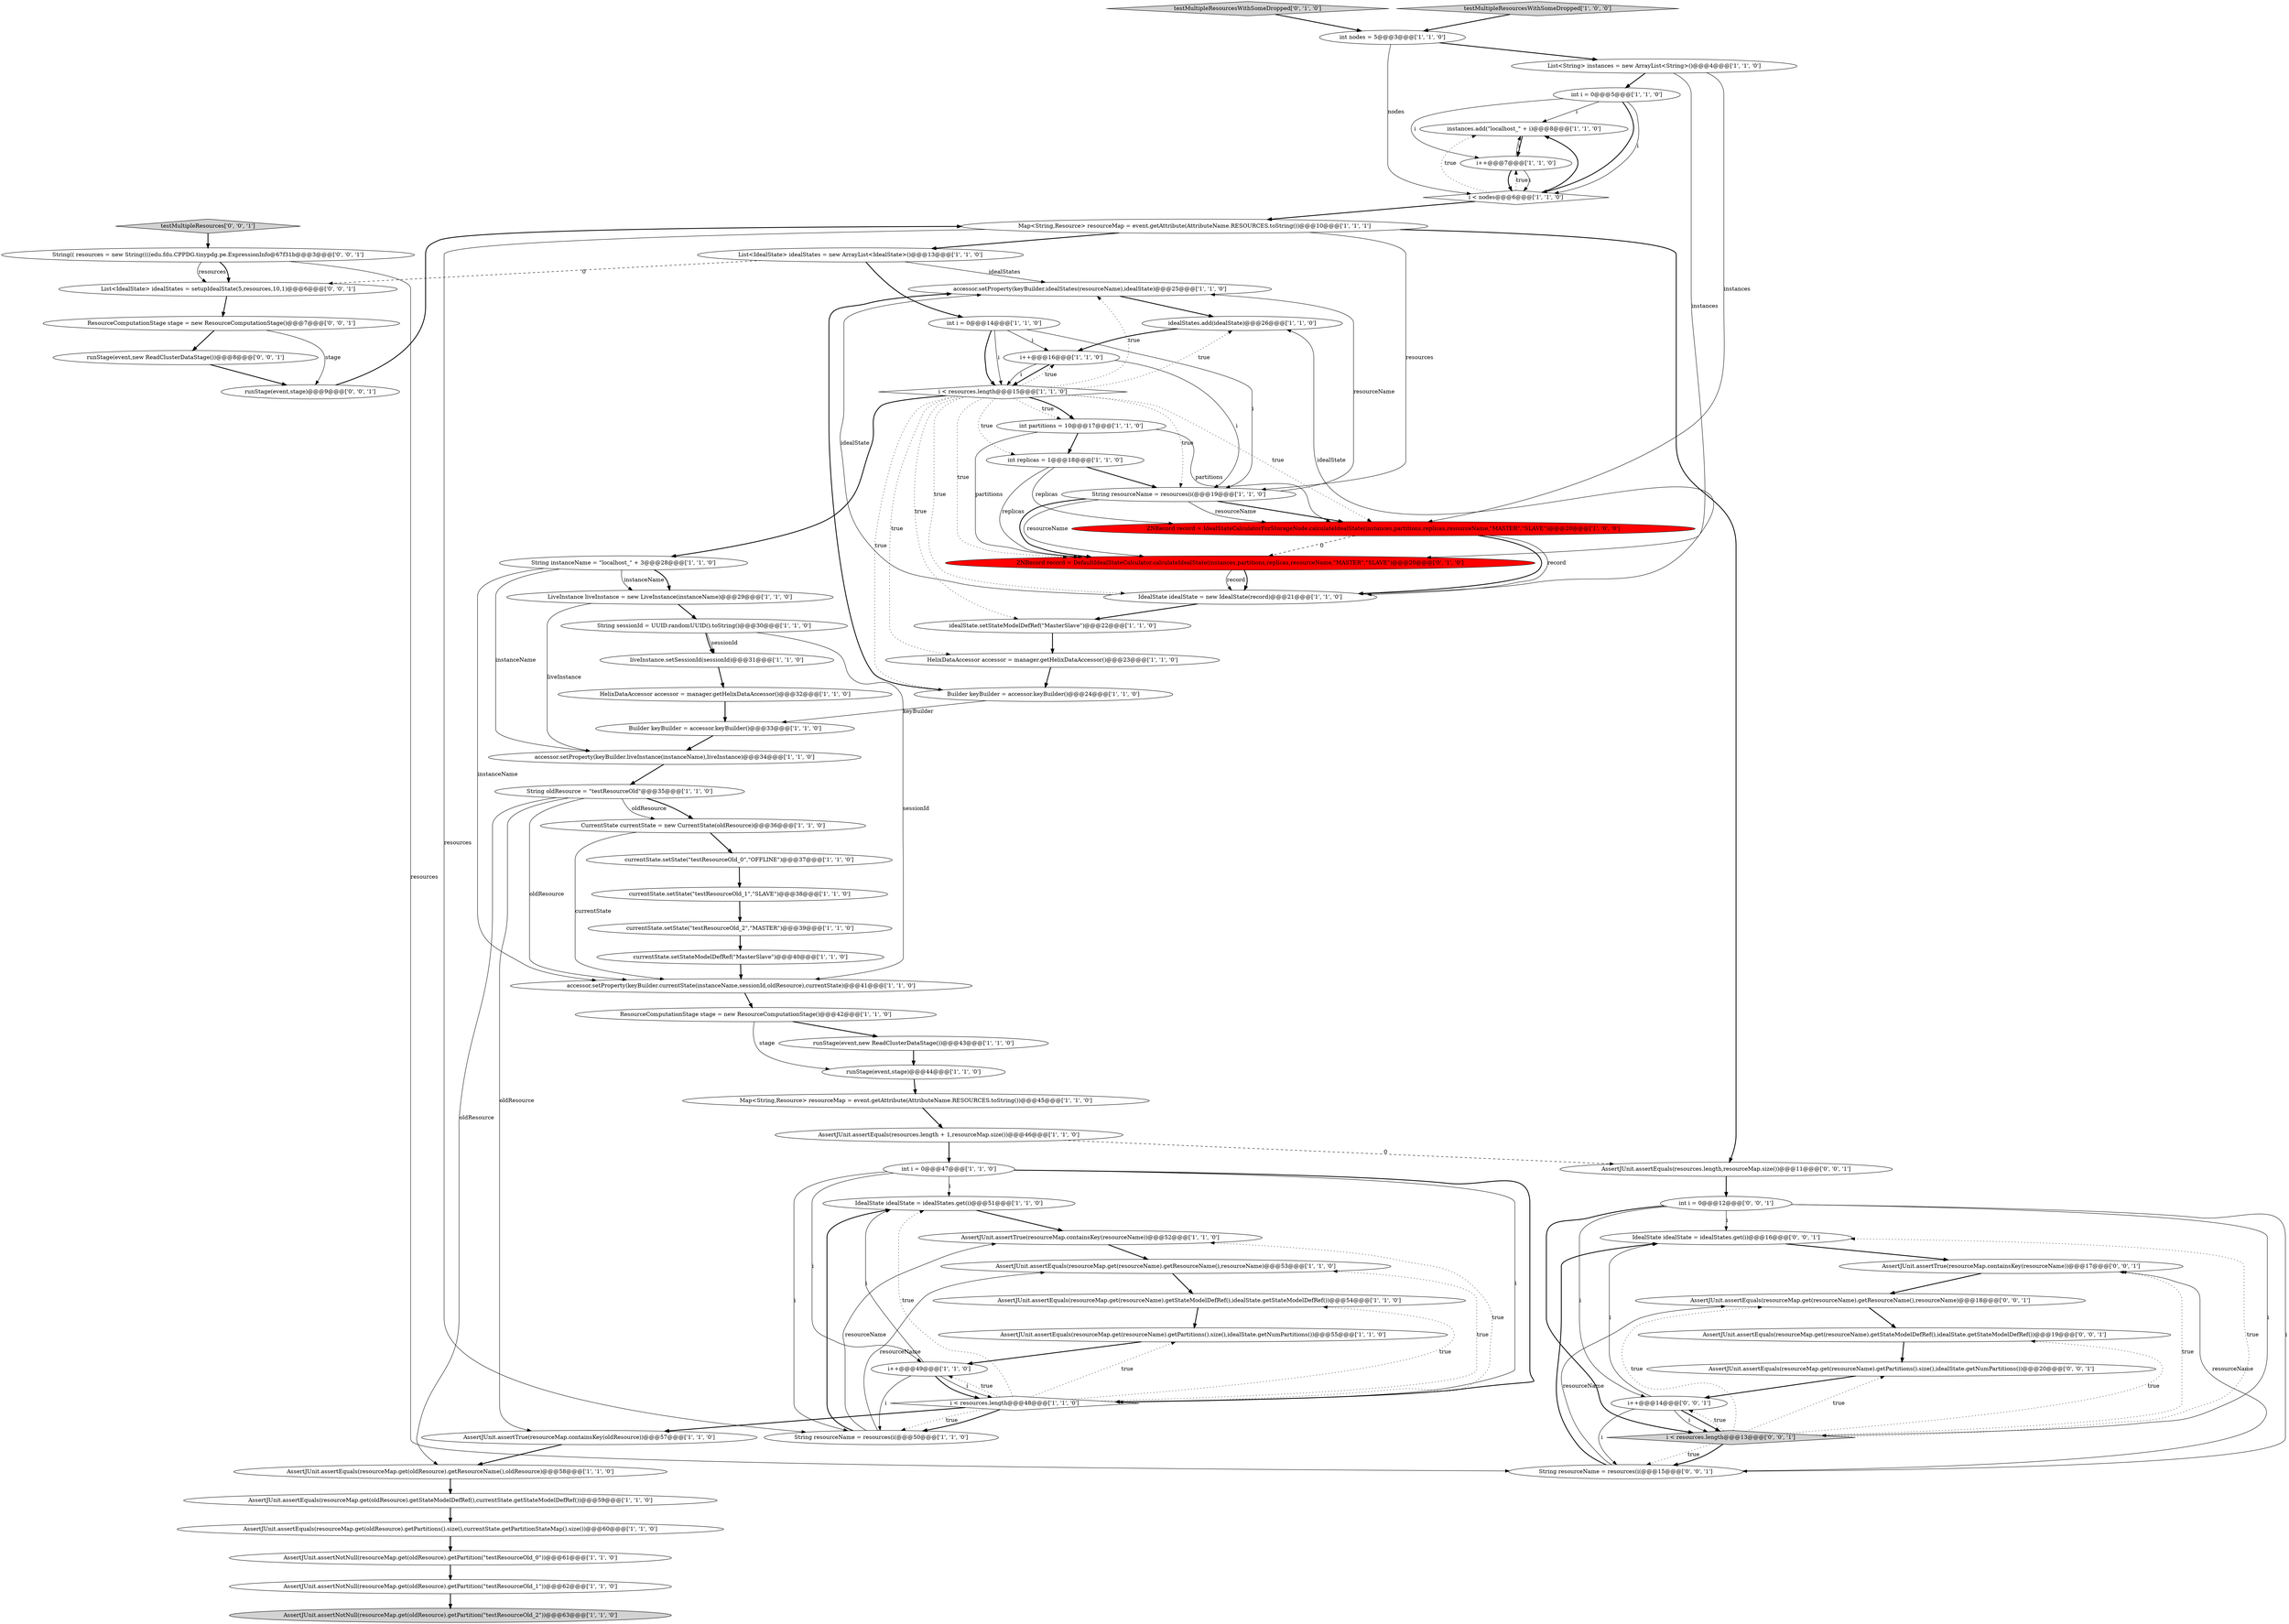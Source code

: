 digraph {
38 [style = filled, label = "int i = 0@@@47@@@['1', '1', '0']", fillcolor = white, shape = ellipse image = "AAA0AAABBB1BBB"];
16 [style = filled, label = "int i = 0@@@5@@@['1', '1', '0']", fillcolor = white, shape = ellipse image = "AAA0AAABBB1BBB"];
29 [style = filled, label = "idealState.setStateModelDefRef(\"MasterSlave\")@@@22@@@['1', '1', '0']", fillcolor = white, shape = ellipse image = "AAA0AAABBB1BBB"];
18 [style = filled, label = "int nodes = 5@@@3@@@['1', '1', '0']", fillcolor = white, shape = ellipse image = "AAA0AAABBB1BBB"];
32 [style = filled, label = "AssertJUnit.assertEquals(resourceMap.get(resourceName).getPartitions().size(),idealState.getNumPartitions())@@@55@@@['1', '1', '0']", fillcolor = white, shape = ellipse image = "AAA0AAABBB1BBB"];
22 [style = filled, label = "List<IdealState> idealStates = new ArrayList<IdealState>()@@@13@@@['1', '1', '0']", fillcolor = white, shape = ellipse image = "AAA0AAABBB1BBB"];
46 [style = filled, label = "accessor.setProperty(keyBuilder.idealStates(resourceName),idealState)@@@25@@@['1', '1', '0']", fillcolor = white, shape = ellipse image = "AAA0AAABBB1BBB"];
52 [style = filled, label = "i++@@@16@@@['1', '1', '0']", fillcolor = white, shape = ellipse image = "AAA0AAABBB1BBB"];
62 [style = filled, label = "String(( resources = new String((((edu.fdu.CPPDG.tinypdg.pe.ExpressionInfo@67f31b@@@3@@@['0', '0', '1']", fillcolor = white, shape = ellipse image = "AAA0AAABBB3BBB"];
50 [style = filled, label = "HelixDataAccessor accessor = manager.getHelixDataAccessor()@@@32@@@['1', '1', '0']", fillcolor = white, shape = ellipse image = "AAA0AAABBB1BBB"];
30 [style = filled, label = "instances.add(\"localhost_\" + i)@@@8@@@['1', '1', '0']", fillcolor = white, shape = ellipse image = "AAA0AAABBB1BBB"];
3 [style = filled, label = "Builder keyBuilder = accessor.keyBuilder()@@@33@@@['1', '1', '0']", fillcolor = white, shape = ellipse image = "AAA0AAABBB1BBB"];
17 [style = filled, label = "runStage(event,stage)@@@44@@@['1', '1', '0']", fillcolor = white, shape = ellipse image = "AAA0AAABBB1BBB"];
12 [style = filled, label = "int replicas = 1@@@18@@@['1', '1', '0']", fillcolor = white, shape = ellipse image = "AAA0AAABBB1BBB"];
65 [style = filled, label = "IdealState idealState = idealStates.get(i)@@@16@@@['0', '0', '1']", fillcolor = white, shape = ellipse image = "AAA0AAABBB3BBB"];
1 [style = filled, label = "ZNRecord record = IdealStateCalculatorForStorageNode.calculateIdealState(instances,partitions,replicas,resourceName,\"MASTER\",\"SLAVE\")@@@20@@@['1', '0', '0']", fillcolor = red, shape = ellipse image = "AAA1AAABBB1BBB"];
55 [style = filled, label = "currentState.setState(\"testResourceOld_1\",\"SLAVE\")@@@38@@@['1', '1', '0']", fillcolor = white, shape = ellipse image = "AAA0AAABBB1BBB"];
13 [style = filled, label = "runStage(event,new ReadClusterDataStage())@@@43@@@['1', '1', '0']", fillcolor = white, shape = ellipse image = "AAA0AAABBB1BBB"];
31 [style = filled, label = "IdealState idealState = idealStates.get(i)@@@51@@@['1', '1', '0']", fillcolor = white, shape = ellipse image = "AAA0AAABBB1BBB"];
71 [style = filled, label = "AssertJUnit.assertEquals(resourceMap.get(resourceName).getPartitions().size(),idealState.getNumPartitions())@@@20@@@['0', '0', '1']", fillcolor = white, shape = ellipse image = "AAA0AAABBB3BBB"];
53 [style = filled, label = "i < resources.length@@@48@@@['1', '1', '0']", fillcolor = white, shape = diamond image = "AAA0AAABBB1BBB"];
47 [style = filled, label = "i++@@@49@@@['1', '1', '0']", fillcolor = white, shape = ellipse image = "AAA0AAABBB1BBB"];
15 [style = filled, label = "AssertJUnit.assertEquals(resources.length + 1,resourceMap.size())@@@46@@@['1', '1', '0']", fillcolor = white, shape = ellipse image = "AAA0AAABBB1BBB"];
45 [style = filled, label = "accessor.setProperty(keyBuilder.liveInstance(instanceName),liveInstance)@@@34@@@['1', '1', '0']", fillcolor = white, shape = ellipse image = "AAA0AAABBB1BBB"];
54 [style = filled, label = "AssertJUnit.assertEquals(resourceMap.get(oldResource).getResourceName(),oldResource)@@@58@@@['1', '1', '0']", fillcolor = white, shape = ellipse image = "AAA0AAABBB1BBB"];
28 [style = filled, label = "currentState.setStateModelDefRef(\"MasterSlave\")@@@40@@@['1', '1', '0']", fillcolor = white, shape = ellipse image = "AAA0AAABBB1BBB"];
41 [style = filled, label = "i < nodes@@@6@@@['1', '1', '0']", fillcolor = white, shape = diamond image = "AAA0AAABBB1BBB"];
35 [style = filled, label = "AssertJUnit.assertEquals(resourceMap.get(resourceName).getResourceName(),resourceName)@@@53@@@['1', '1', '0']", fillcolor = white, shape = ellipse image = "AAA0AAABBB1BBB"];
56 [style = filled, label = "liveInstance.setSessionId(sessionId)@@@31@@@['1', '1', '0']", fillcolor = white, shape = ellipse image = "AAA0AAABBB1BBB"];
7 [style = filled, label = "String resourceName = resources(i(@@@50@@@['1', '1', '0']", fillcolor = white, shape = ellipse image = "AAA0AAABBB1BBB"];
6 [style = filled, label = "AssertJUnit.assertNotNull(resourceMap.get(oldResource).getPartition(\"testResourceOld_0\"))@@@61@@@['1', '1', '0']", fillcolor = white, shape = ellipse image = "AAA0AAABBB1BBB"];
21 [style = filled, label = "String oldResource = \"testResourceOld\"@@@35@@@['1', '1', '0']", fillcolor = white, shape = ellipse image = "AAA0AAABBB1BBB"];
44 [style = filled, label = "CurrentState currentState = new CurrentState(oldResource)@@@36@@@['1', '1', '0']", fillcolor = white, shape = ellipse image = "AAA0AAABBB1BBB"];
42 [style = filled, label = "currentState.setState(\"testResourceOld_2\",\"MASTER\")@@@39@@@['1', '1', '0']", fillcolor = white, shape = ellipse image = "AAA0AAABBB1BBB"];
10 [style = filled, label = "AssertJUnit.assertTrue(resourceMap.containsKey(resourceName))@@@52@@@['1', '1', '0']", fillcolor = white, shape = ellipse image = "AAA0AAABBB1BBB"];
20 [style = filled, label = "IdealState idealState = new IdealState(record)@@@21@@@['1', '1', '0']", fillcolor = white, shape = ellipse image = "AAA0AAABBB1BBB"];
2 [style = filled, label = "String resourceName = resources(i(@@@19@@@['1', '1', '0']", fillcolor = white, shape = ellipse image = "AAA0AAABBB1BBB"];
26 [style = filled, label = "accessor.setProperty(keyBuilder.currentState(instanceName,sessionId,oldResource),currentState)@@@41@@@['1', '1', '0']", fillcolor = white, shape = ellipse image = "AAA0AAABBB1BBB"];
27 [style = filled, label = "currentState.setState(\"testResourceOld_0\",\"OFFLINE\")@@@37@@@['1', '1', '0']", fillcolor = white, shape = ellipse image = "AAA0AAABBB1BBB"];
37 [style = filled, label = "AssertJUnit.assertEquals(resourceMap.get(oldResource).getStateModelDefRef(),currentState.getStateModelDefRef())@@@59@@@['1', '1', '0']", fillcolor = white, shape = ellipse image = "AAA0AAABBB1BBB"];
57 [style = filled, label = "ZNRecord record = DefaultIdealStateCalculator.calculateIdealState(instances,partitions,replicas,resourceName,\"MASTER\",\"SLAVE\")@@@20@@@['0', '1', '0']", fillcolor = red, shape = ellipse image = "AAA1AAABBB2BBB"];
11 [style = filled, label = "String instanceName = \"localhost_\" + 3@@@28@@@['1', '1', '0']", fillcolor = white, shape = ellipse image = "AAA0AAABBB1BBB"];
23 [style = filled, label = "AssertJUnit.assertNotNull(resourceMap.get(oldResource).getPartition(\"testResourceOld_2\"))@@@63@@@['1', '1', '0']", fillcolor = lightgray, shape = ellipse image = "AAA0AAABBB1BBB"];
60 [style = filled, label = "runStage(event,stage)@@@9@@@['0', '0', '1']", fillcolor = white, shape = ellipse image = "AAA0AAABBB3BBB"];
19 [style = filled, label = "int partitions = 10@@@17@@@['1', '1', '0']", fillcolor = white, shape = ellipse image = "AAA0AAABBB1BBB"];
64 [style = filled, label = "String resourceName = resources(i(@@@15@@@['0', '0', '1']", fillcolor = white, shape = ellipse image = "AAA0AAABBB3BBB"];
34 [style = filled, label = "Map<String,Resource> resourceMap = event.getAttribute(AttributeName.RESOURCES.toString())@@@45@@@['1', '1', '0']", fillcolor = white, shape = ellipse image = "AAA0AAABBB1BBB"];
48 [style = filled, label = "AssertJUnit.assertNotNull(resourceMap.get(oldResource).getPartition(\"testResourceOld_1\"))@@@62@@@['1', '1', '0']", fillcolor = white, shape = ellipse image = "AAA0AAABBB1BBB"];
39 [style = filled, label = "idealStates.add(idealState)@@@26@@@['1', '1', '0']", fillcolor = white, shape = ellipse image = "AAA0AAABBB1BBB"];
63 [style = filled, label = "List<IdealState> idealStates = setupIdealState(5,resources,10,1)@@@6@@@['0', '0', '1']", fillcolor = white, shape = ellipse image = "AAA0AAABBB3BBB"];
73 [style = filled, label = "int i = 0@@@12@@@['0', '0', '1']", fillcolor = white, shape = ellipse image = "AAA0AAABBB3BBB"];
72 [style = filled, label = "AssertJUnit.assertEquals(resourceMap.get(resourceName).getStateModelDefRef(),idealState.getStateModelDefRef())@@@19@@@['0', '0', '1']", fillcolor = white, shape = ellipse image = "AAA0AAABBB3BBB"];
8 [style = filled, label = "i++@@@7@@@['1', '1', '0']", fillcolor = white, shape = ellipse image = "AAA0AAABBB1BBB"];
69 [style = filled, label = "i++@@@14@@@['0', '0', '1']", fillcolor = white, shape = ellipse image = "AAA0AAABBB3BBB"];
4 [style = filled, label = "AssertJUnit.assertEquals(resourceMap.get(oldResource).getPartitions().size(),currentState.getPartitionStateMap().size())@@@60@@@['1', '1', '0']", fillcolor = white, shape = ellipse image = "AAA0AAABBB1BBB"];
66 [style = filled, label = "runStage(event,new ReadClusterDataStage())@@@8@@@['0', '0', '1']", fillcolor = white, shape = ellipse image = "AAA0AAABBB3BBB"];
9 [style = filled, label = "AssertJUnit.assertEquals(resourceMap.get(resourceName).getStateModelDefRef(),idealState.getStateModelDefRef())@@@54@@@['1', '1', '0']", fillcolor = white, shape = ellipse image = "AAA0AAABBB1BBB"];
51 [style = filled, label = "ResourceComputationStage stage = new ResourceComputationStage()@@@42@@@['1', '1', '0']", fillcolor = white, shape = ellipse image = "AAA0AAABBB1BBB"];
25 [style = filled, label = "List<String> instances = new ArrayList<String>()@@@4@@@['1', '1', '0']", fillcolor = white, shape = ellipse image = "AAA0AAABBB1BBB"];
24 [style = filled, label = "AssertJUnit.assertTrue(resourceMap.containsKey(oldResource))@@@57@@@['1', '1', '0']", fillcolor = white, shape = ellipse image = "AAA0AAABBB1BBB"];
59 [style = filled, label = "AssertJUnit.assertTrue(resourceMap.containsKey(resourceName))@@@17@@@['0', '0', '1']", fillcolor = white, shape = ellipse image = "AAA0AAABBB3BBB"];
67 [style = filled, label = "ResourceComputationStage stage = new ResourceComputationStage()@@@7@@@['0', '0', '1']", fillcolor = white, shape = ellipse image = "AAA0AAABBB3BBB"];
0 [style = filled, label = "Map<String,Resource> resourceMap = event.getAttribute(AttributeName.RESOURCES.toString())@@@10@@@['1', '1', '1']", fillcolor = white, shape = ellipse image = "AAA0AAABBB1BBB"];
74 [style = filled, label = "i < resources.length@@@13@@@['0', '0', '1']", fillcolor = lightgray, shape = diamond image = "AAA0AAABBB3BBB"];
68 [style = filled, label = "AssertJUnit.assertEquals(resources.length,resourceMap.size())@@@11@@@['0', '0', '1']", fillcolor = white, shape = ellipse image = "AAA0AAABBB3BBB"];
14 [style = filled, label = "String sessionId = UUID.randomUUID().toString()@@@30@@@['1', '1', '0']", fillcolor = white, shape = ellipse image = "AAA0AAABBB1BBB"];
40 [style = filled, label = "int i = 0@@@14@@@['1', '1', '0']", fillcolor = white, shape = ellipse image = "AAA0AAABBB1BBB"];
58 [style = filled, label = "testMultipleResourcesWithSomeDropped['0', '1', '0']", fillcolor = lightgray, shape = diamond image = "AAA0AAABBB2BBB"];
33 [style = filled, label = "testMultipleResourcesWithSomeDropped['1', '0', '0']", fillcolor = lightgray, shape = diamond image = "AAA0AAABBB1BBB"];
70 [style = filled, label = "AssertJUnit.assertEquals(resourceMap.get(resourceName).getResourceName(),resourceName)@@@18@@@['0', '0', '1']", fillcolor = white, shape = ellipse image = "AAA0AAABBB3BBB"];
61 [style = filled, label = "testMultipleResources['0', '0', '1']", fillcolor = lightgray, shape = diamond image = "AAA0AAABBB3BBB"];
5 [style = filled, label = "HelixDataAccessor accessor = manager.getHelixDataAccessor()@@@23@@@['1', '1', '0']", fillcolor = white, shape = ellipse image = "AAA0AAABBB1BBB"];
49 [style = filled, label = "Builder keyBuilder = accessor.keyBuilder()@@@24@@@['1', '1', '0']", fillcolor = white, shape = ellipse image = "AAA0AAABBB1BBB"];
36 [style = filled, label = "i < resources.length@@@15@@@['1', '1', '0']", fillcolor = white, shape = diamond image = "AAA0AAABBB1BBB"];
43 [style = filled, label = "LiveInstance liveInstance = new LiveInstance(instanceName)@@@29@@@['1', '1', '0']", fillcolor = white, shape = ellipse image = "AAA0AAABBB1BBB"];
62->63 [style = solid, label="resources"];
41->0 [style = bold, label=""];
73->74 [style = solid, label="i"];
53->35 [style = dotted, label="true"];
21->54 [style = solid, label="oldResource"];
29->5 [style = bold, label=""];
47->53 [style = solid, label="i"];
73->74 [style = bold, label=""];
34->15 [style = bold, label=""];
2->1 [style = solid, label="resourceName"];
1->20 [style = bold, label=""];
10->35 [style = bold, label=""];
57->20 [style = bold, label=""];
7->31 [style = bold, label=""];
58->18 [style = bold, label=""];
53->9 [style = dotted, label="true"];
36->11 [style = bold, label=""];
68->73 [style = bold, label=""];
69->74 [style = solid, label="i"];
26->51 [style = bold, label=""];
53->32 [style = dotted, label="true"];
16->41 [style = bold, label=""];
11->43 [style = solid, label="instanceName"];
36->20 [style = dotted, label="true"];
13->17 [style = bold, label=""];
12->2 [style = bold, label=""];
5->49 [style = bold, label=""];
36->39 [style = dotted, label="true"];
33->18 [style = bold, label=""];
64->59 [style = solid, label="resourceName"];
53->47 [style = dotted, label="true"];
43->45 [style = solid, label="liveInstance"];
54->37 [style = bold, label=""];
21->26 [style = solid, label="oldResource"];
1->57 [style = dashed, label="0"];
74->71 [style = dotted, label="true"];
66->60 [style = bold, label=""];
52->36 [style = solid, label="i"];
7->10 [style = solid, label="resourceName"];
73->69 [style = solid, label="i"];
30->8 [style = bold, label=""];
38->53 [style = solid, label="i"];
44->26 [style = solid, label="currentState"];
11->26 [style = solid, label="instanceName"];
74->59 [style = dotted, label="true"];
25->57 [style = solid, label="instances"];
47->53 [style = bold, label=""];
15->38 [style = bold, label=""];
60->0 [style = bold, label=""];
21->44 [style = bold, label=""];
19->12 [style = bold, label=""];
0->68 [style = bold, label=""];
9->32 [style = bold, label=""];
50->3 [style = bold, label=""];
38->53 [style = bold, label=""];
52->2 [style = solid, label="i"];
51->17 [style = solid, label="stage"];
36->2 [style = dotted, label="true"];
11->43 [style = bold, label=""];
46->39 [style = bold, label=""];
14->56 [style = bold, label=""];
21->24 [style = solid, label="oldResource"];
17->34 [style = bold, label=""];
41->30 [style = bold, label=""];
39->52 [style = bold, label=""];
14->56 [style = solid, label="sessionId"];
64->70 [style = solid, label="resourceName"];
40->2 [style = solid, label="i"];
49->46 [style = bold, label=""];
72->71 [style = bold, label=""];
16->41 [style = solid, label="i"];
56->50 [style = bold, label=""];
7->35 [style = solid, label="resourceName"];
53->24 [style = bold, label=""];
2->57 [style = solid, label="resourceName"];
21->44 [style = solid, label="oldResource"];
18->25 [style = bold, label=""];
45->21 [style = bold, label=""];
49->3 [style = solid, label="keyBuilder"];
16->30 [style = solid, label="i"];
52->36 [style = bold, label=""];
36->29 [style = dotted, label="true"];
36->52 [style = dotted, label="true"];
16->8 [style = solid, label="i"];
20->46 [style = solid, label="idealState"];
12->57 [style = solid, label="replicas"];
6->48 [style = bold, label=""];
36->46 [style = dotted, label="true"];
69->74 [style = bold, label=""];
69->64 [style = solid, label="i"];
41->30 [style = dotted, label="true"];
8->41 [style = bold, label=""];
67->66 [style = bold, label=""];
47->7 [style = solid, label="i"];
74->65 [style = dotted, label="true"];
2->46 [style = solid, label="resourceName"];
35->9 [style = bold, label=""];
2->1 [style = bold, label=""];
3->45 [style = bold, label=""];
1->20 [style = solid, label="record"];
28->26 [style = bold, label=""];
19->1 [style = solid, label="partitions"];
11->45 [style = solid, label="instanceName"];
36->19 [style = dotted, label="true"];
53->10 [style = dotted, label="true"];
25->16 [style = bold, label=""];
55->42 [style = bold, label=""];
51->13 [style = bold, label=""];
40->52 [style = solid, label="i"];
67->60 [style = solid, label="stage"];
8->30 [style = solid, label="i"];
38->47 [style = solid, label="i"];
36->49 [style = dotted, label="true"];
53->31 [style = dotted, label="true"];
48->23 [style = bold, label=""];
2->57 [style = bold, label=""];
73->65 [style = solid, label="i"];
27->55 [style = bold, label=""];
74->72 [style = dotted, label="true"];
43->14 [style = bold, label=""];
40->36 [style = bold, label=""];
31->10 [style = bold, label=""];
0->7 [style = solid, label="resources"];
64->65 [style = bold, label=""];
12->1 [style = solid, label="replicas"];
38->7 [style = solid, label="i"];
63->67 [style = bold, label=""];
59->70 [style = bold, label=""];
74->64 [style = dotted, label="true"];
41->8 [style = dotted, label="true"];
70->72 [style = bold, label=""];
20->39 [style = solid, label="idealState"];
42->28 [style = bold, label=""];
69->65 [style = solid, label="i"];
61->62 [style = bold, label=""];
36->19 [style = bold, label=""];
22->40 [style = bold, label=""];
0->2 [style = solid, label="resources"];
57->20 [style = solid, label="record"];
36->1 [style = dotted, label="true"];
14->26 [style = solid, label="sessionId"];
38->31 [style = solid, label="i"];
20->29 [style = bold, label=""];
4->6 [style = bold, label=""];
62->63 [style = bold, label=""];
74->64 [style = bold, label=""];
53->7 [style = dotted, label="true"];
22->63 [style = dashed, label="0"];
36->12 [style = dotted, label="true"];
8->41 [style = solid, label="i"];
37->4 [style = bold, label=""];
36->57 [style = dotted, label="true"];
71->69 [style = bold, label=""];
24->54 [style = bold, label=""];
25->1 [style = solid, label="instances"];
74->70 [style = dotted, label="true"];
19->57 [style = solid, label="partitions"];
53->7 [style = bold, label=""];
32->47 [style = bold, label=""];
62->64 [style = solid, label="resources"];
15->68 [style = dashed, label="0"];
0->22 [style = bold, label=""];
65->59 [style = bold, label=""];
40->36 [style = solid, label="i"];
47->31 [style = solid, label="i"];
36->5 [style = dotted, label="true"];
44->27 [style = bold, label=""];
74->69 [style = dotted, label="true"];
18->41 [style = solid, label="nodes"];
73->64 [style = solid, label="i"];
22->46 [style = solid, label="idealStates"];
}
